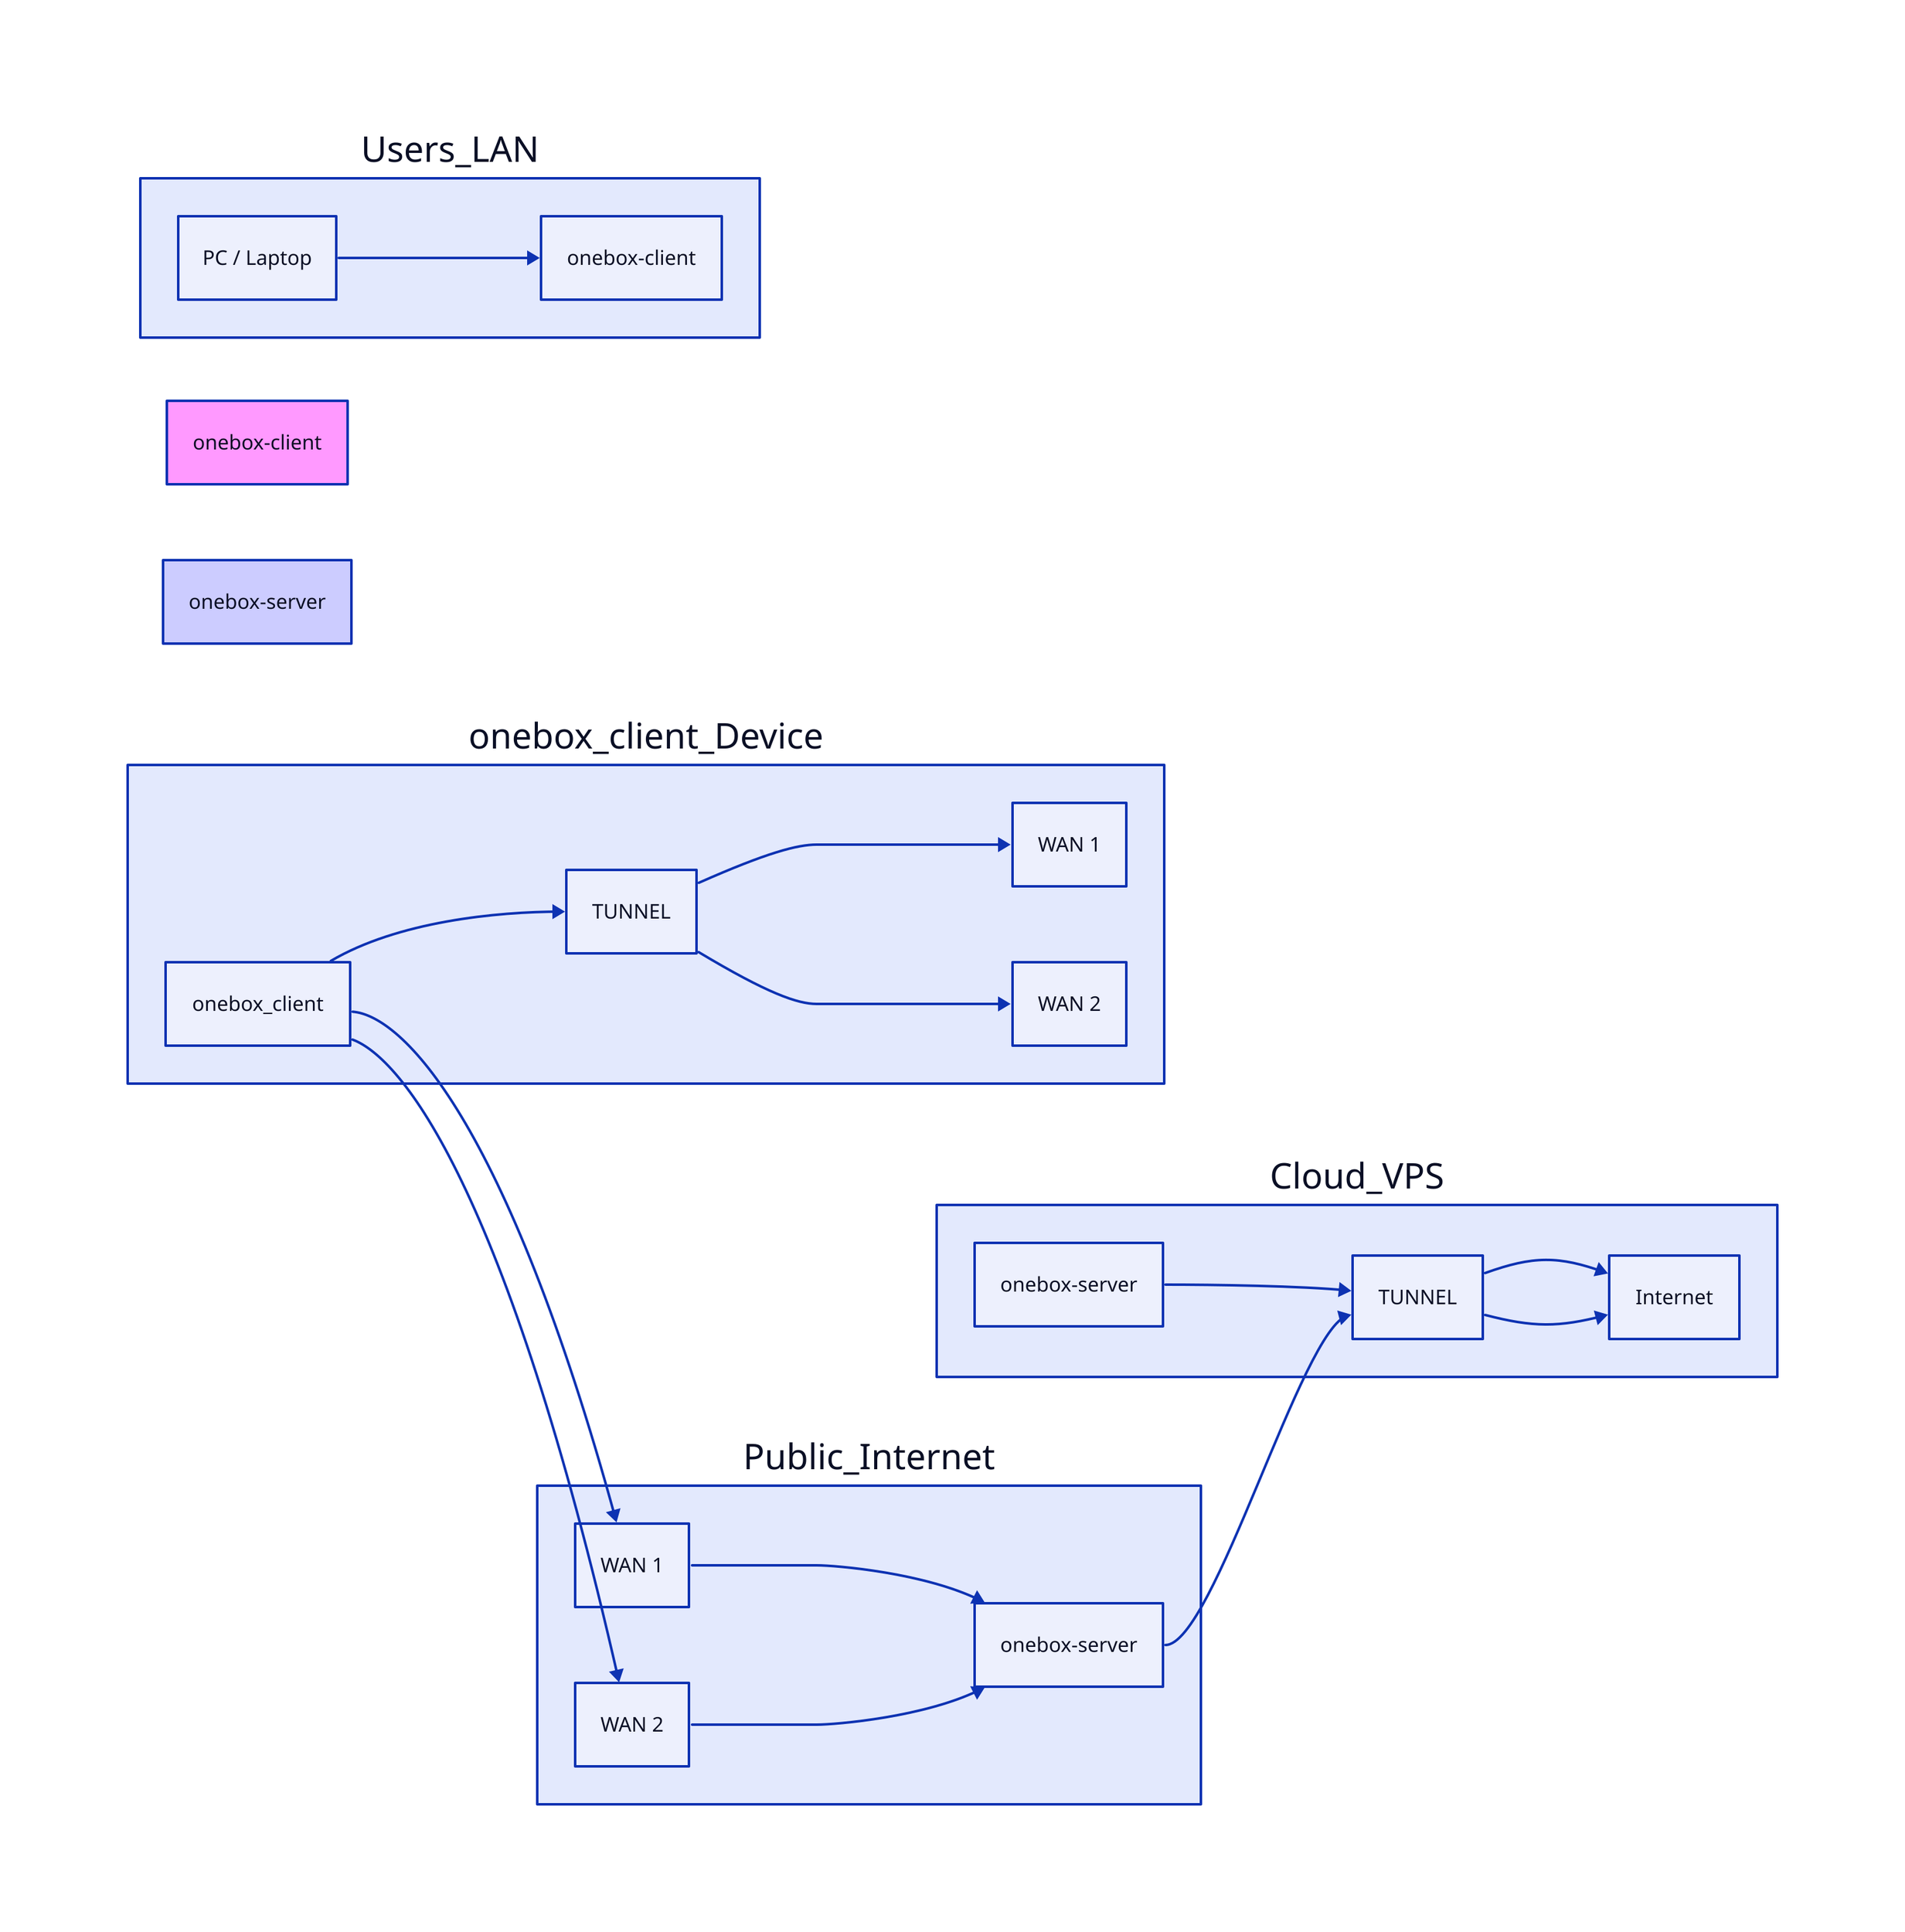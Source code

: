 direction: right

Users_LAN: {
  pc: 'PC / Laptop'
  onebox_client: 'onebox-client'
}

onebox_client_Device: {
  onebox_client -> TUNNEL
  TUNNEL -> 'WAN 1'
  TUNNEL -> 'WAN 2'
}

Public_Internet: {
  'WAN 1' -> 'onebox-server'
  'WAN 2' -> 'onebox-server'
}

Cloud_VPS: {
  'onebox-server' -> TUNNEL
  TUNNEL -> Internet
}

Users_LAN.pc -> Users_LAN.onebox_client
onebox_client_Device.onebox_client -> Public_Internet.'WAN 1'
onebox_client_Device.onebox_client -> Public_Internet.'WAN 2'
Public_Internet.'onebox-server' -> Cloud_VPS.TUNNEL
Cloud_VPS.TUNNEL -> Cloud_VPS.Internet

'onebox-client'.style.fill: "#f9f"
'onebox-server'.style.fill: "#ccf"
